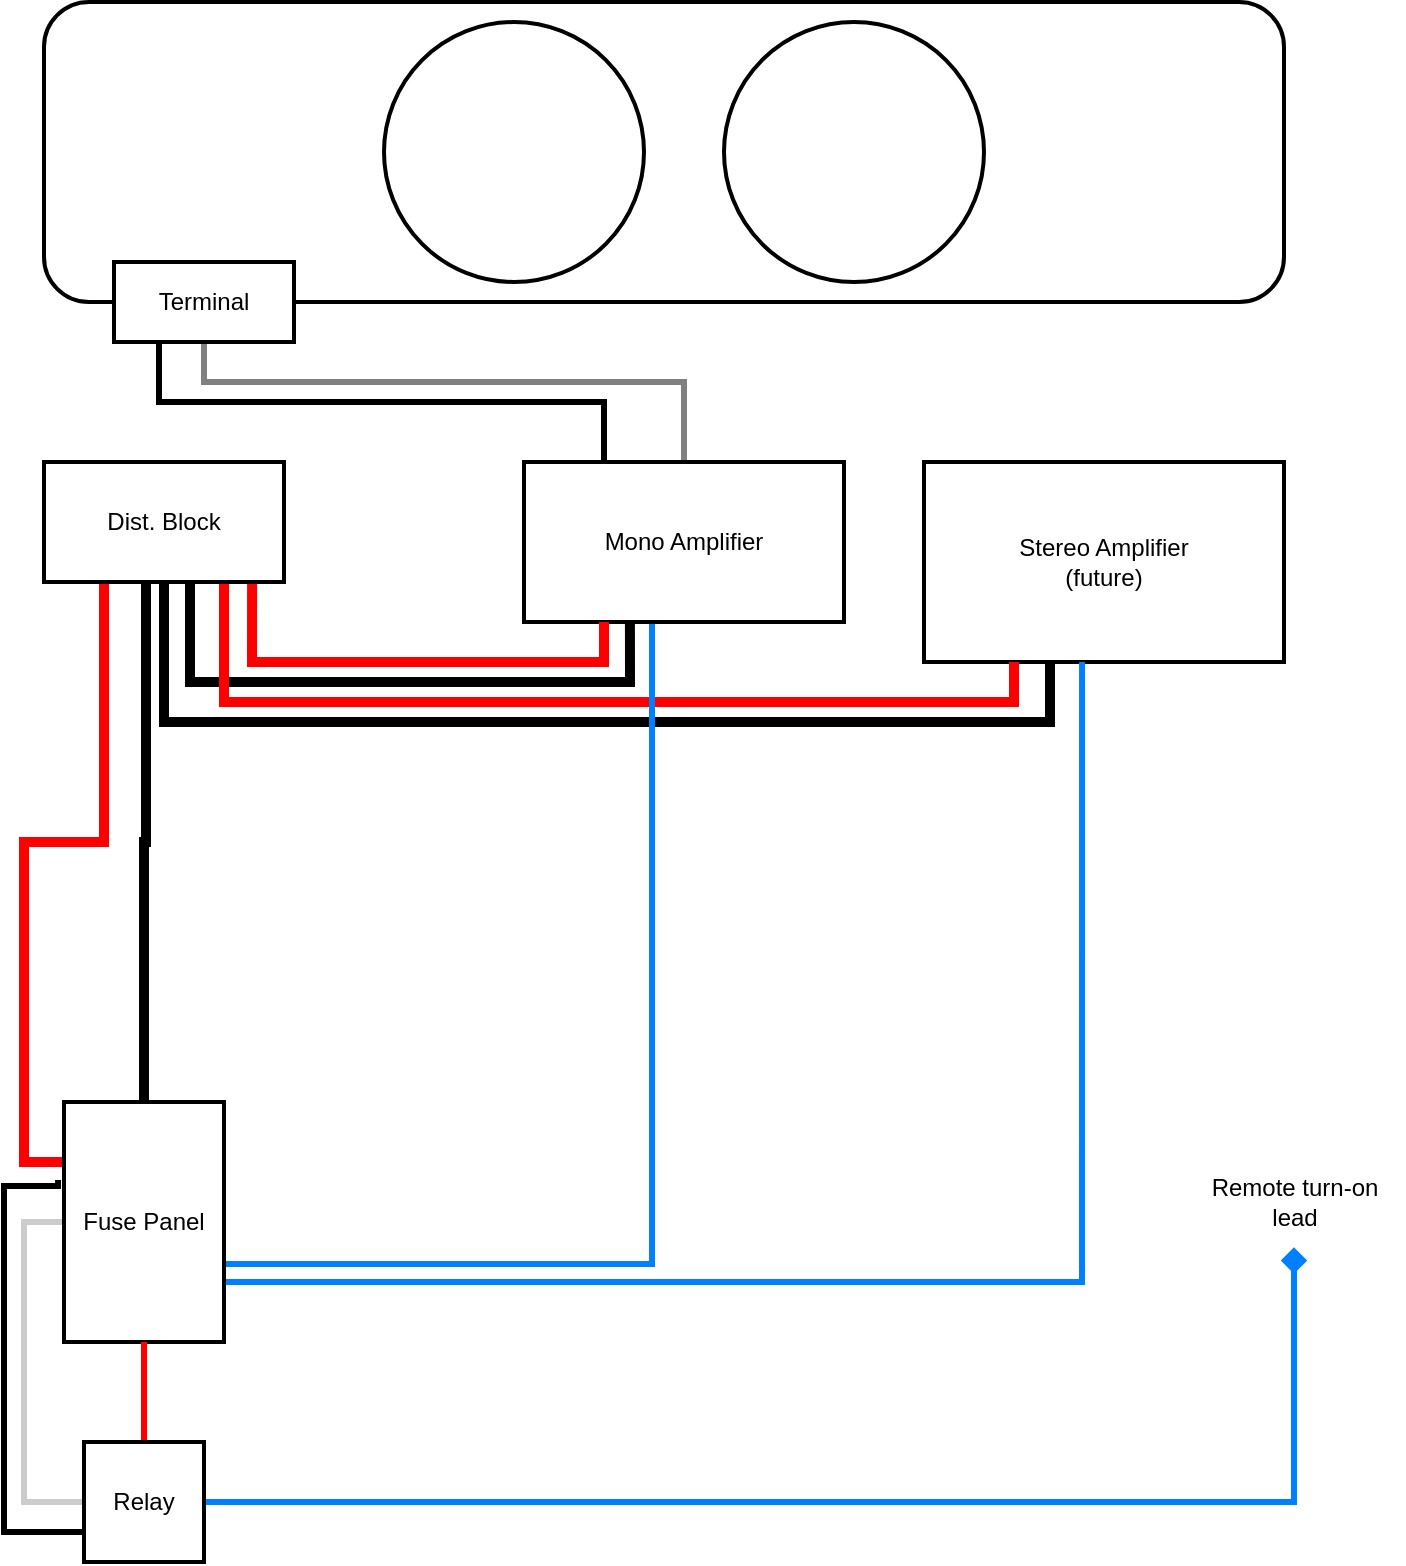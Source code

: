 <mxfile version="20.5.3" type="github">
  <diagram id="LLkIUu7B0vgxz8H2hBqR" name="Page-1">
    <mxGraphModel dx="1186" dy="1615" grid="1" gridSize="10" guides="1" tooltips="1" connect="1" arrows="1" fold="1" page="1" pageScale="1" pageWidth="850" pageHeight="1100" math="0" shadow="0">
      <root>
        <mxCell id="0" />
        <mxCell id="1" parent="0" />
        <mxCell id="Ya8vrf_3RM9fZCfHisWS-29" style="edgeStyle=orthogonalEdgeStyle;rounded=0;orthogonalLoop=1;jettySize=auto;html=1;exitX=0.25;exitY=0;exitDx=0;exitDy=0;entryX=0.25;entryY=1;entryDx=0;entryDy=0;strokeColor=#000000;strokeWidth=3;endArrow=none;endFill=0;" edge="1" parent="1" source="Ya8vrf_3RM9fZCfHisWS-1" target="Ya8vrf_3RM9fZCfHisWS-25">
          <mxGeometry relative="1" as="geometry" />
        </mxCell>
        <mxCell id="Ya8vrf_3RM9fZCfHisWS-30" style="edgeStyle=orthogonalEdgeStyle;rounded=0;orthogonalLoop=1;jettySize=auto;html=1;exitX=0.5;exitY=0;exitDx=0;exitDy=0;entryX=0.5;entryY=1;entryDx=0;entryDy=0;strokeColor=#808080;strokeWidth=3;endArrow=none;endFill=0;" edge="1" parent="1" source="Ya8vrf_3RM9fZCfHisWS-1" target="Ya8vrf_3RM9fZCfHisWS-25">
          <mxGeometry relative="1" as="geometry">
            <Array as="points">
              <mxPoint x="440" y="400" />
              <mxPoint x="200" y="400" />
            </Array>
          </mxGeometry>
        </mxCell>
        <mxCell id="Ya8vrf_3RM9fZCfHisWS-1" value="Mono Amplifier" style="rounded=0;whiteSpace=wrap;html=1;strokeWidth=2;" vertex="1" parent="1">
          <mxGeometry x="360" y="440" width="160" height="80" as="geometry" />
        </mxCell>
        <mxCell id="Ya8vrf_3RM9fZCfHisWS-2" value="Stereo Amplifier&lt;br&gt;(future)" style="rounded=0;whiteSpace=wrap;html=1;strokeWidth=2;" vertex="1" parent="1">
          <mxGeometry x="560" y="440" width="180" height="100" as="geometry" />
        </mxCell>
        <mxCell id="Ya8vrf_3RM9fZCfHisWS-6" style="edgeStyle=orthogonalEdgeStyle;rounded=0;orthogonalLoop=1;jettySize=auto;html=1;entryX=0.25;entryY=1;entryDx=0;entryDy=0;exitX=0.867;exitY=0.983;exitDx=0;exitDy=0;endArrow=none;endFill=0;strokeWidth=5;strokeColor=#FF0000;exitPerimeter=0;" edge="1" parent="1" source="Ya8vrf_3RM9fZCfHisWS-3" target="Ya8vrf_3RM9fZCfHisWS-1">
          <mxGeometry relative="1" as="geometry" />
        </mxCell>
        <mxCell id="Ya8vrf_3RM9fZCfHisWS-7" style="edgeStyle=orthogonalEdgeStyle;rounded=0;orthogonalLoop=1;jettySize=auto;html=1;exitX=0.625;exitY=1;exitDx=0;exitDy=0;entryX=0.331;entryY=1.013;entryDx=0;entryDy=0;entryPerimeter=0;strokeWidth=5;endArrow=none;endFill=0;exitPerimeter=0;" edge="1" parent="1" source="Ya8vrf_3RM9fZCfHisWS-3" target="Ya8vrf_3RM9fZCfHisWS-1">
          <mxGeometry relative="1" as="geometry">
            <Array as="points">
              <mxPoint x="193" y="500" />
              <mxPoint x="193" y="550" />
              <mxPoint x="413" y="550" />
            </Array>
          </mxGeometry>
        </mxCell>
        <mxCell id="Ya8vrf_3RM9fZCfHisWS-8" style="edgeStyle=orthogonalEdgeStyle;rounded=0;orthogonalLoop=1;jettySize=auto;html=1;exitX=0.75;exitY=1;exitDx=0;exitDy=0;entryX=0.25;entryY=1;entryDx=0;entryDy=0;strokeColor=#FF0000;strokeWidth=5;endArrow=none;endFill=0;" edge="1" parent="1" source="Ya8vrf_3RM9fZCfHisWS-3" target="Ya8vrf_3RM9fZCfHisWS-2">
          <mxGeometry relative="1" as="geometry" />
        </mxCell>
        <mxCell id="Ya8vrf_3RM9fZCfHisWS-9" style="edgeStyle=orthogonalEdgeStyle;rounded=0;orthogonalLoop=1;jettySize=auto;html=1;exitX=0.5;exitY=1;exitDx=0;exitDy=0;entryX=0.35;entryY=0.99;entryDx=0;entryDy=0;entryPerimeter=0;strokeColor=#000000;strokeWidth=5;endArrow=none;endFill=0;" edge="1" parent="1" source="Ya8vrf_3RM9fZCfHisWS-3" target="Ya8vrf_3RM9fZCfHisWS-2">
          <mxGeometry relative="1" as="geometry">
            <Array as="points">
              <mxPoint x="180" y="570" />
              <mxPoint x="623" y="570" />
            </Array>
          </mxGeometry>
        </mxCell>
        <mxCell id="Ya8vrf_3RM9fZCfHisWS-11" style="edgeStyle=orthogonalEdgeStyle;rounded=0;orthogonalLoop=1;jettySize=auto;html=1;exitX=0.25;exitY=1;exitDx=0;exitDy=0;entryX=0;entryY=0.25;entryDx=0;entryDy=0;strokeColor=#FF0000;strokeWidth=5;endArrow=none;endFill=0;" edge="1" parent="1" source="Ya8vrf_3RM9fZCfHisWS-3" target="Ya8vrf_3RM9fZCfHisWS-4">
          <mxGeometry relative="1" as="geometry">
            <Array as="points">
              <mxPoint x="150" y="630" />
              <mxPoint x="110" y="630" />
              <mxPoint x="110" y="790" />
            </Array>
          </mxGeometry>
        </mxCell>
        <mxCell id="Ya8vrf_3RM9fZCfHisWS-3" value="Dist. Block" style="rounded=0;whiteSpace=wrap;html=1;strokeWidth=2;" vertex="1" parent="1">
          <mxGeometry x="120" y="440" width="120" height="60" as="geometry" />
        </mxCell>
        <mxCell id="Ya8vrf_3RM9fZCfHisWS-12" style="edgeStyle=orthogonalEdgeStyle;rounded=0;orthogonalLoop=1;jettySize=auto;html=1;exitX=0;exitY=0.5;exitDx=0;exitDy=0;entryX=0;entryY=0.5;entryDx=0;entryDy=0;strokeColor=#CCCCCC;strokeWidth=3;endArrow=none;endFill=0;" edge="1" parent="1" source="Ya8vrf_3RM9fZCfHisWS-4" target="Ya8vrf_3RM9fZCfHisWS-5">
          <mxGeometry relative="1" as="geometry" />
        </mxCell>
        <mxCell id="Ya8vrf_3RM9fZCfHisWS-13" style="edgeStyle=orthogonalEdgeStyle;rounded=0;orthogonalLoop=1;jettySize=auto;html=1;entryX=0.425;entryY=0.983;entryDx=0;entryDy=0;strokeColor=#000000;strokeWidth=5;endArrow=none;endFill=0;entryPerimeter=0;" edge="1" parent="1" source="Ya8vrf_3RM9fZCfHisWS-4" target="Ya8vrf_3RM9fZCfHisWS-3">
          <mxGeometry relative="1" as="geometry" />
        </mxCell>
        <mxCell id="Ya8vrf_3RM9fZCfHisWS-20" style="edgeStyle=orthogonalEdgeStyle;rounded=0;orthogonalLoop=1;jettySize=auto;html=1;exitX=1;exitY=0.675;exitDx=0;exitDy=0;entryX=0.4;entryY=1.013;entryDx=0;entryDy=0;entryPerimeter=0;strokeColor=#007FFF;strokeWidth=3;endArrow=none;endFill=0;exitPerimeter=0;" edge="1" parent="1" source="Ya8vrf_3RM9fZCfHisWS-4" target="Ya8vrf_3RM9fZCfHisWS-1">
          <mxGeometry relative="1" as="geometry" />
        </mxCell>
        <mxCell id="Ya8vrf_3RM9fZCfHisWS-21" style="edgeStyle=orthogonalEdgeStyle;rounded=0;orthogonalLoop=1;jettySize=auto;html=1;exitX=1;exitY=0.75;exitDx=0;exitDy=0;entryX=0.439;entryY=1;entryDx=0;entryDy=0;entryPerimeter=0;strokeColor=#007FFF;strokeWidth=3;endArrow=none;endFill=0;" edge="1" parent="1" source="Ya8vrf_3RM9fZCfHisWS-4" target="Ya8vrf_3RM9fZCfHisWS-2">
          <mxGeometry relative="1" as="geometry" />
        </mxCell>
        <mxCell id="Ya8vrf_3RM9fZCfHisWS-4" value="Fuse Panel" style="rounded=0;whiteSpace=wrap;html=1;strokeWidth=2;" vertex="1" parent="1">
          <mxGeometry x="130" y="760" width="80" height="120" as="geometry" />
        </mxCell>
        <mxCell id="Ya8vrf_3RM9fZCfHisWS-14" style="edgeStyle=orthogonalEdgeStyle;rounded=0;orthogonalLoop=1;jettySize=auto;html=1;exitX=0;exitY=0.75;exitDx=0;exitDy=0;strokeColor=#000000;strokeWidth=3;endArrow=none;endFill=0;entryX=-0.037;entryY=0.325;entryDx=0;entryDy=0;entryPerimeter=0;" edge="1" parent="1" source="Ya8vrf_3RM9fZCfHisWS-5" target="Ya8vrf_3RM9fZCfHisWS-4">
          <mxGeometry relative="1" as="geometry">
            <mxPoint x="20" y="700" as="targetPoint" />
            <Array as="points">
              <mxPoint x="100" y="975" />
              <mxPoint x="100" y="802" />
              <mxPoint x="127" y="802" />
            </Array>
          </mxGeometry>
        </mxCell>
        <mxCell id="Ya8vrf_3RM9fZCfHisWS-17" style="edgeStyle=orthogonalEdgeStyle;rounded=0;orthogonalLoop=1;jettySize=auto;html=1;entryX=0.5;entryY=1;entryDx=0;entryDy=0;strokeColor=#FF0000;strokeWidth=3;endArrow=none;endFill=0;exitX=0.5;exitY=0;exitDx=0;exitDy=0;" edge="1" parent="1" source="Ya8vrf_3RM9fZCfHisWS-5" target="Ya8vrf_3RM9fZCfHisWS-4">
          <mxGeometry relative="1" as="geometry" />
        </mxCell>
        <mxCell id="Ya8vrf_3RM9fZCfHisWS-19" style="edgeStyle=orthogonalEdgeStyle;rounded=0;orthogonalLoop=1;jettySize=auto;html=1;exitX=1;exitY=0.5;exitDx=0;exitDy=0;strokeColor=#007FFF;strokeWidth=3;endArrow=diamond;endFill=1;entryX=0.5;entryY=1.067;entryDx=0;entryDy=0;entryPerimeter=0;" edge="1" parent="1" source="Ya8vrf_3RM9fZCfHisWS-5" target="Ya8vrf_3RM9fZCfHisWS-22">
          <mxGeometry relative="1" as="geometry">
            <mxPoint x="810" y="810" as="targetPoint" />
          </mxGeometry>
        </mxCell>
        <mxCell id="Ya8vrf_3RM9fZCfHisWS-5" value="Relay" style="rounded=0;whiteSpace=wrap;html=1;strokeWidth=2;" vertex="1" parent="1">
          <mxGeometry x="140" y="930" width="60" height="60" as="geometry" />
        </mxCell>
        <mxCell id="Ya8vrf_3RM9fZCfHisWS-22" value="Remote turn-on&lt;br&gt;lead" style="text;html=1;align=center;verticalAlign=middle;resizable=0;points=[];autosize=1;strokeColor=none;fillColor=none;" vertex="1" parent="1">
          <mxGeometry x="690" y="790" width="110" height="40" as="geometry" />
        </mxCell>
        <mxCell id="Ya8vrf_3RM9fZCfHisWS-24" value="" style="rounded=1;whiteSpace=wrap;html=1;strokeWidth=2;" vertex="1" parent="1">
          <mxGeometry x="120" y="210" width="620" height="150" as="geometry" />
        </mxCell>
        <mxCell id="Ya8vrf_3RM9fZCfHisWS-25" value="Terminal" style="rounded=0;whiteSpace=wrap;html=1;strokeWidth=2;" vertex="1" parent="1">
          <mxGeometry x="155" y="340" width="90" height="40" as="geometry" />
        </mxCell>
        <mxCell id="Ya8vrf_3RM9fZCfHisWS-26" value="" style="ellipse;whiteSpace=wrap;html=1;aspect=fixed;strokeWidth=2;" vertex="1" parent="1">
          <mxGeometry x="290" y="220" width="130" height="130" as="geometry" />
        </mxCell>
        <mxCell id="Ya8vrf_3RM9fZCfHisWS-27" value="" style="ellipse;whiteSpace=wrap;html=1;aspect=fixed;strokeWidth=2;" vertex="1" parent="1">
          <mxGeometry x="460" y="220" width="130" height="130" as="geometry" />
        </mxCell>
      </root>
    </mxGraphModel>
  </diagram>
</mxfile>
